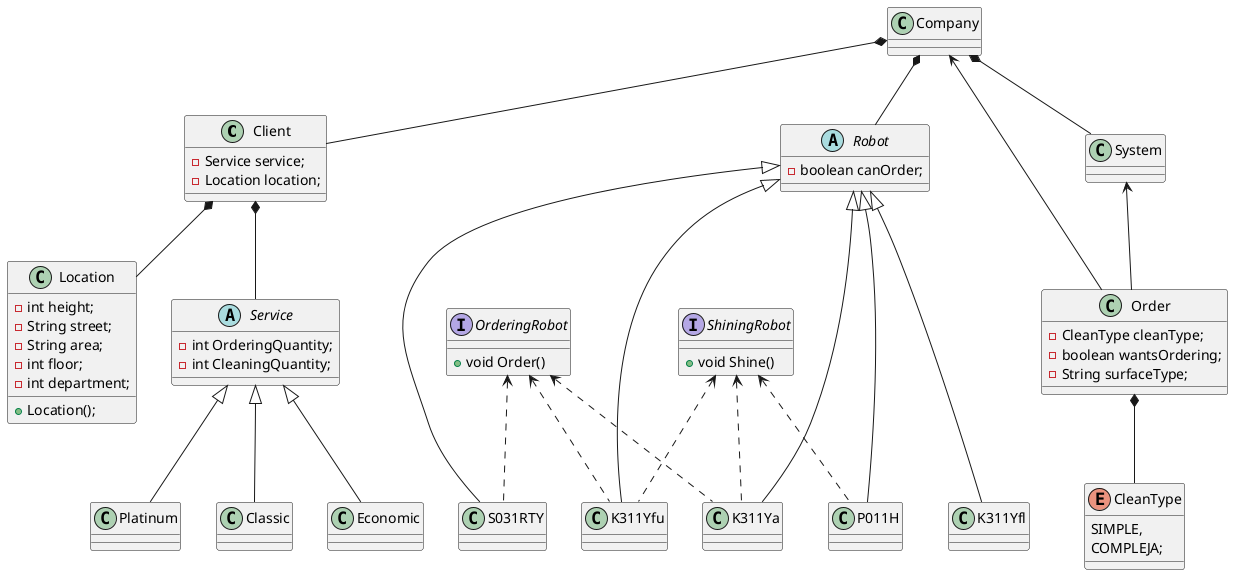 @startuml
'https://plantuml.com/class-diagram

class Client {
    - Service service;
    - Location location;
}

class Location{
    - int height;
    - String street;
    - String area;
    - int floor;
    - int department;

    + Location();
}
abstract Robot{
    - boolean canOrder;
}
class S031RTY{}
class K311Yfu{}
class P011H{}
class K311Ya{}
class K311Yfl{}

interface OrderingRobot{
    + void Order()
}
interface ShiningRobot{
    + void Shine()
}

abstract Service{
    - int OrderingQuantity;
    - int CleaningQuantity;
}
class Platinum{}
class Classic{}
class Economic{}

class Company{

}
class Order{
    - CleanType cleanType;
    - boolean wantsOrdering;
    - String surfaceType;
}
enum CleanType{
    SIMPLE,
    COMPLEJA;
}

class System{

}

Service <|-- Platinum
Service <|-- Classic
Service <|-- Economic

Company *-- System
Company *-- Robot
Company *-- Client
Company <-- Order

Robot <|--- K311Yfl
Robot <|--- K311Yfu
Robot <|--- P011H
Robot <|--- K311Ya
Robot <|--- S031RTY

ShiningRobot <.. K311Yfu
ShiningRobot <.. P011H
ShiningRobot <.. K311Ya
OrderingRobot <.. K311Yfu
OrderingRobot <.. K311Ya
OrderingRobot <.. S031RTY

Client *-- Service
Client *-- Location

Order *-- CleanType

System <-- Order
@enduml